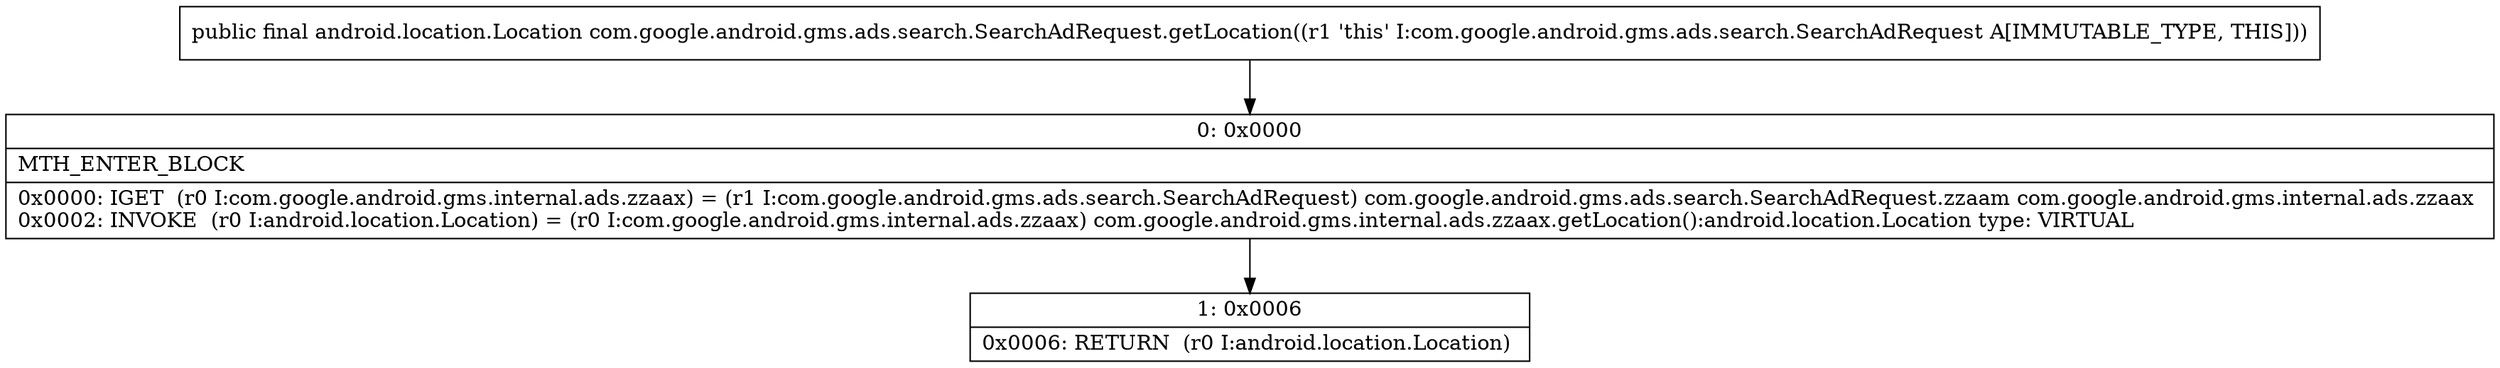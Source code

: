 digraph "CFG forcom.google.android.gms.ads.search.SearchAdRequest.getLocation()Landroid\/location\/Location;" {
Node_0 [shape=record,label="{0\:\ 0x0000|MTH_ENTER_BLOCK\l|0x0000: IGET  (r0 I:com.google.android.gms.internal.ads.zzaax) = (r1 I:com.google.android.gms.ads.search.SearchAdRequest) com.google.android.gms.ads.search.SearchAdRequest.zzaam com.google.android.gms.internal.ads.zzaax \l0x0002: INVOKE  (r0 I:android.location.Location) = (r0 I:com.google.android.gms.internal.ads.zzaax) com.google.android.gms.internal.ads.zzaax.getLocation():android.location.Location type: VIRTUAL \l}"];
Node_1 [shape=record,label="{1\:\ 0x0006|0x0006: RETURN  (r0 I:android.location.Location) \l}"];
MethodNode[shape=record,label="{public final android.location.Location com.google.android.gms.ads.search.SearchAdRequest.getLocation((r1 'this' I:com.google.android.gms.ads.search.SearchAdRequest A[IMMUTABLE_TYPE, THIS])) }"];
MethodNode -> Node_0;
Node_0 -> Node_1;
}

